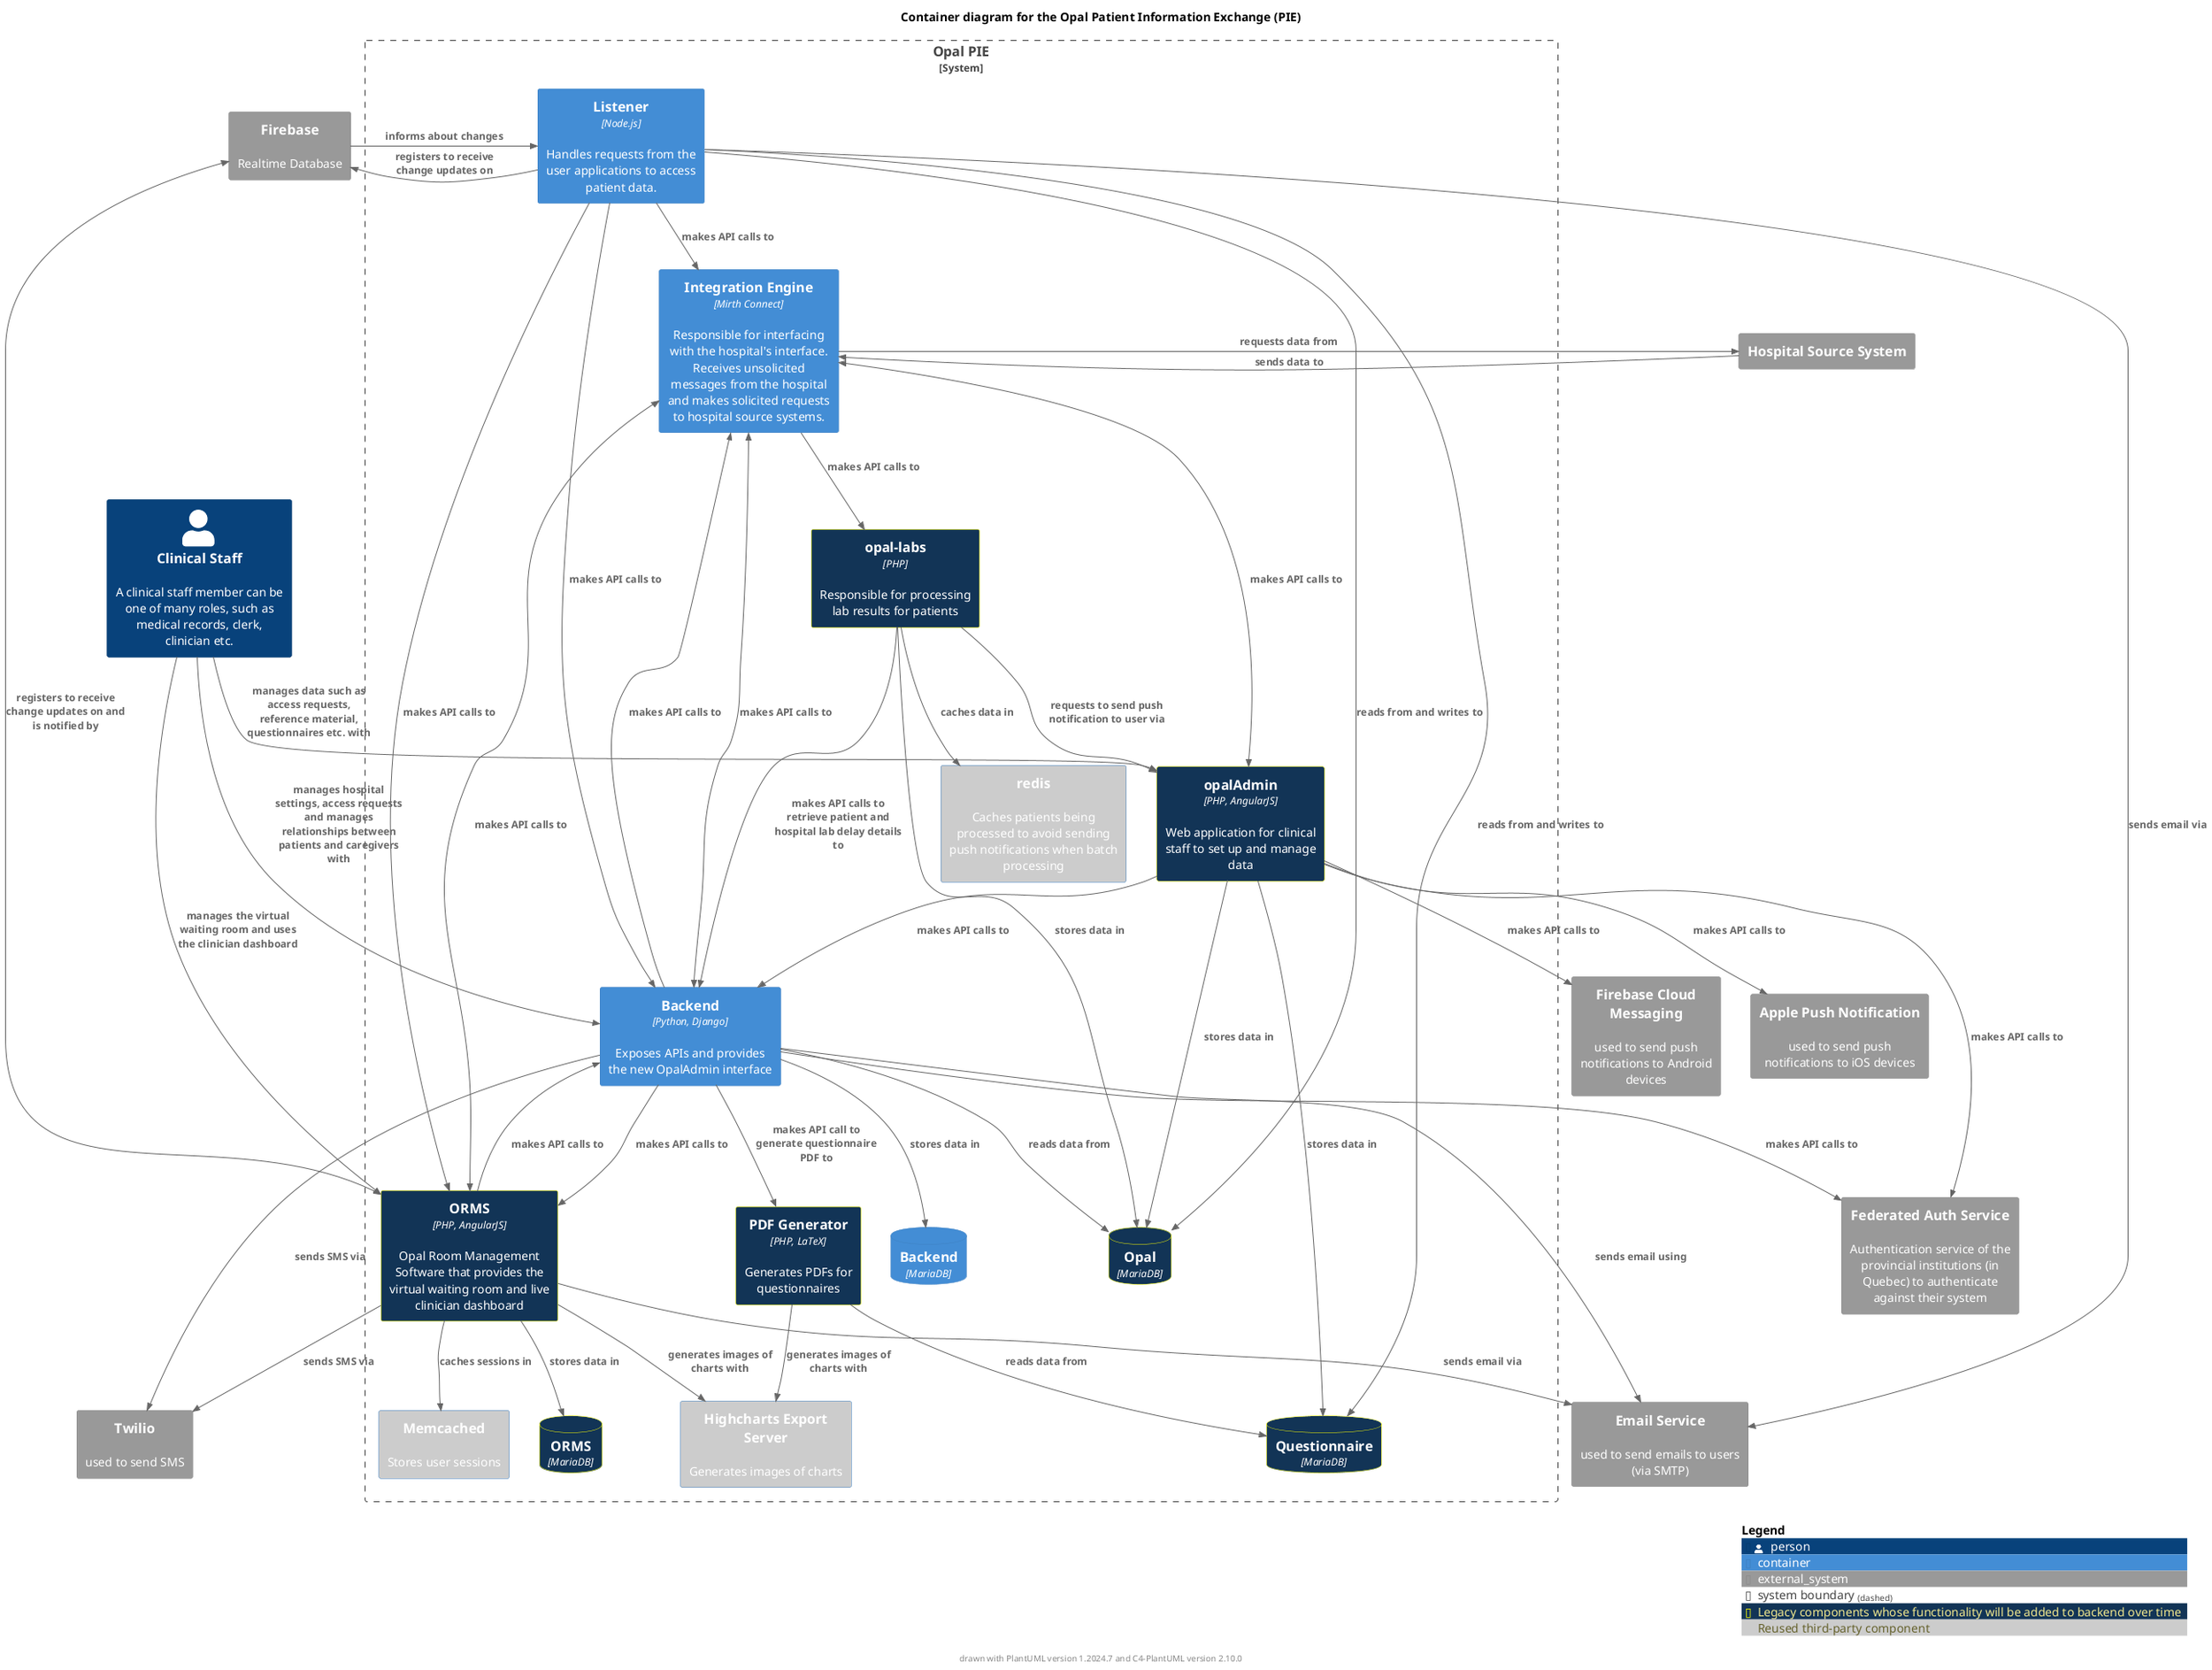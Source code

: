 @startuml opal_container_diagram
!include <C4/C4_Container>

title Container diagram for the Opal Patient Information Exchange (PIE)

AddElementTag("legacy", $bgColor="#123456", $borderColor="yellow", $legendText="Legacy components whose functionality will be added to backend over time")
AddElementTag("reused", $bgColor="#ccc", $legendText="Reused third-party component")

' TODO: separate them into Medical Records, Clerk, Clinician etc.?
Person(clinical_staff, "Clinical Staff", "A clinical staff member can be one of many roles, such as medical records, clerk, clinician etc.")
System_Ext(source_system, "Hospital Source System")

System_Boundary(opalpie, "Opal PIE") {
    Container(oie, "Integration Engine", "Mirth Connect", "Responsible for interfacing with the hospital's interface. Receives unsolicited messages from the hospital and makes solicited requests to hospital source systems.")
    Container(opaladmin, "opalAdmin", "PHP, AngularJS", "Web application for clinical staff to set up and manage data", $tags="legacy")
    ContainerDb(opaldb, "Opal", "MariaDB", $tags="legacy")
    ContainerDb(questionnairedb, "Questionnaire", "MariaDB", $tags="legacy")
    Container(listener, "Listener", "Node.js", "Handles requests from the user applications to access patient data.")
    Container(orms, "ORMS", "PHP, AngularJS", "Opal Room Management Software that provides the virtual waiting room and live clinician dashboard", $tags="legacy")
    ContainerDb(ormsdb, "ORMS", "MariaDB", $tags="legacy")
    Container(memcached, "Memcached", "", "Stores user sessions", $tags="reused")
    Container(pdfgen, "PDF Generator", "PHP, LaTeX", "Generates PDFs for questionnaires", $tags="legacy")
    Container(highcharts, "Highcharts Export Server", "", "Generates images of charts", $tags="reused")
    Container(labs, "opal-labs", "PHP", "Responsible for processing lab results for patients", $tags="legacy")
    Container(redis, "redis", "", "Caches patients being processed to avoid sending push notifications when batch processing", $tags="reused")
    Container(backend, "Backend", "Python, Django", "Exposes APIs and provides the new OpalAdmin interface")
    ContainerDb(backenddb, "Backend", "MariaDB")
}

System_Ext(twilio, "Twilio", "used to send SMS")
System_Ext(firebase, "Firebase", "Realtime Database")
System_Ext(firebasecm, "Firebase Cloud Messaging", "used to send push notifications to Android devices")
System_Ext(apn, "Apple Push Notification", "used to send push notifications to iOS devices")
System_Ext(fedauth, "Federated Auth Service", "Authentication service of the provincial institutions (in Quebec) to authenticate against their system")
System_Ext(smtp, "Email Service", "used to send emails to users (via SMTP)")

' Relationships

' Clinical Staff
Rel(clinical_staff, opaladmin, "manages data such as access requests, reference material, questionnaires etc. with")
Rel(clinical_staff, backend, "manages hospital settings, access requests and manages relationships between patients and caregivers with")
Rel(clinical_staff, orms, "manages the virtual waiting room and uses the clinician dashboard")

' OIE
Rel_Right(source_system, oie, "sends data to")
Rel_Left(oie, source_system, "requests data from")
Rel(oie, labs, "makes API calls to")

BiRel(oie, opaladmin, "makes API calls to")
BiRel(oie, backend, "makes API calls to")
BiRel(oie, orms, "makes API calls to")

' ORMS
Rel_Down(orms, memcached, "caches sessions in")
Rel_Down(orms, ormsdb, "stores data in")
Rel_Down(orms, highcharts, "generates images of charts with")
Rel(orms, backend, "makes API calls to")
Rel(orms, twilio, "sends SMS via")
Rel(orms, smtp, "sends email via")
BiRel(orms, firebase, "registers to receive change updates on and is notified by")

' Labs
Rel_Down(labs, redis, "caches data in")
Rel_Down(labs, opaldb, "stores data in")
Rel(labs, opaladmin, "requests to send push notification to user via")
Rel(labs, backend, "makes API calls to retrieve patient and hospital lab delay details to")

' Backend
Rel_Down(backend, backenddb, "stores data in")
Rel_Down(backend, opaldb, "reads data from")
Rel(backend, pdfgen, "makes API call to generate questionnaire PDF to")
Rel(backend, twilio, "sends SMS via")
Rel(backend, oie, "makes API calls to")
Rel(backend, smtp, "sends email using")
Rel(backend, orms, "makes API calls to")
Rel(backend, fedauth, "makes API calls to")

' OpalAdmin
Rel_Down(opaladmin, opaldb, "stores data in")
Rel_Down(opaladmin, questionnairedb, "stores data in")
Rel(opaladmin, backend, "makes API calls to")
Rel(opaladmin, firebasecm, "makes API calls to")
Rel(opaladmin, apn, "makes API calls to")
Rel(opaladmin, fedauth, "makes API calls to")

' PDF Generator
Rel_Down(pdfgen, highcharts, "generates images of charts with")
Rel_Down(pdfgen, questionnairedb, "reads data from")

' Listener
Rel_Down(listener, opaldb, "reads from and writes to")
Rel_Down(listener, questionnairedb, "reads from and writes to")
Rel(listener, backend, "makes API calls to")
Rel(listener, oie, "makes API calls to")
Rel(listener, orms, "makes API calls to")
Rel(listener, smtp, "sends email via")
' Rel(listener, labs, "request lab result history for patient via")

Rel_Left(listener, firebase, "registers to receive change updates on")
Rel_Right(firebase, listener, "informs about changes")

' trying to improve the layout
Lay_Down(oie, orms)
Lay_Down(oie, backend)
Lay_Down(oie, labs)
Lay_Down(oie, opaladmin)


SHOW_LEGEND()

footer drawn with PlantUML version %version() and C4-PlantUML version C4Version()

@enduml
